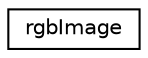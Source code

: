 digraph "Graphical Class Hierarchy"
{
 // INTERACTIVE_SVG=YES
  edge [fontname="Helvetica",fontsize="10",labelfontname="Helvetica",labelfontsize="10"];
  node [fontname="Helvetica",fontsize="10",shape=record];
  rankdir="LR";
  Node1 [label="rgbImage",height=0.2,width=0.4,color="black", fillcolor="white", style="filled",URL="$d6/d27/classrgb_image.html",tooltip="an 8-bit per channel rgb image class, based on the Image template class "];
}
